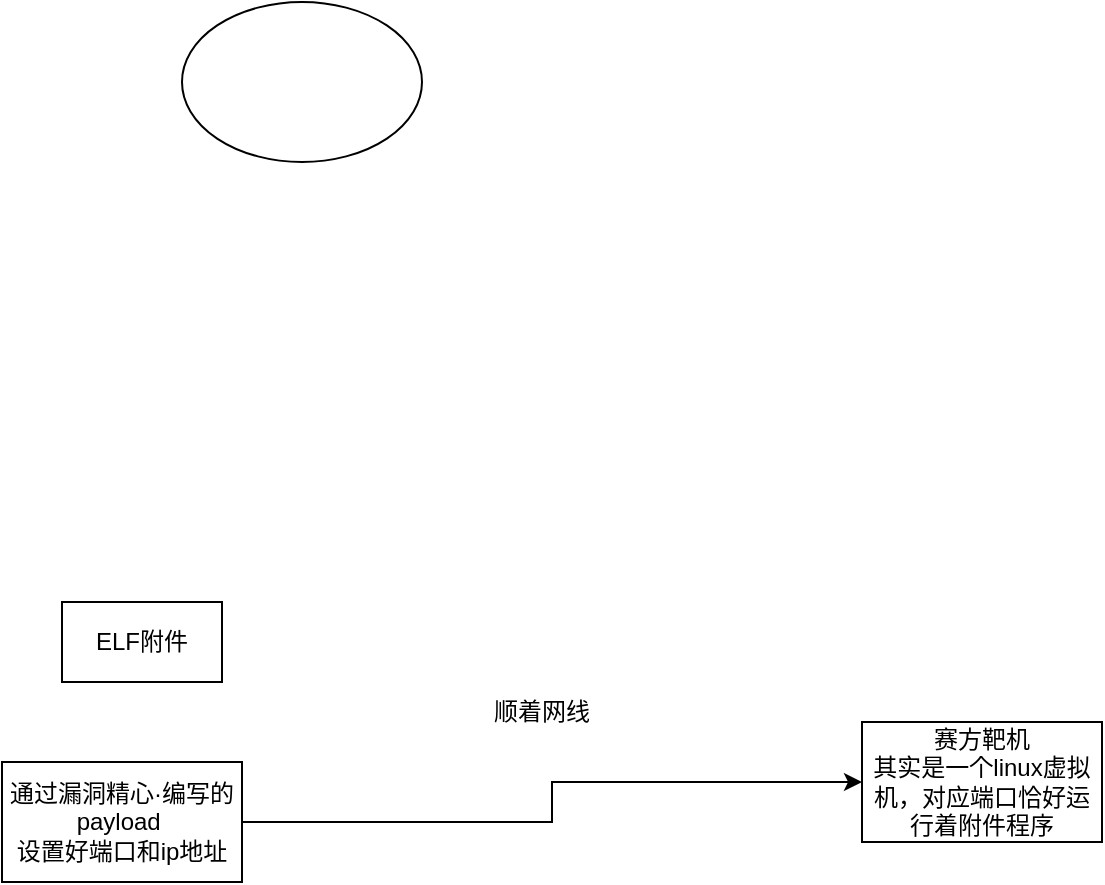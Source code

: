 <mxfile version="26.1.1">
  <diagram name="第 1 页" id="s_wQmr6N81XxAiEoRkL8">
    <mxGraphModel dx="1042" dy="1796" grid="1" gridSize="10" guides="1" tooltips="1" connect="1" arrows="1" fold="1" page="1" pageScale="1" pageWidth="827" pageHeight="1169" math="0" shadow="0">
      <root>
        <mxCell id="0" />
        <mxCell id="1" parent="0" />
        <mxCell id="_AaLgFBil8xgt6a195yZ-1" value="ELF附件" style="rounded=0;whiteSpace=wrap;html=1;" vertex="1" parent="1">
          <mxGeometry x="110" y="20" width="80" height="40" as="geometry" />
        </mxCell>
        <mxCell id="_AaLgFBil8xgt6a195yZ-2" value="赛方靶机&lt;div&gt;其实是一个linux虚拟机，对应端口恰好运行着附件程序&lt;/div&gt;" style="rounded=0;whiteSpace=wrap;html=1;" vertex="1" parent="1">
          <mxGeometry x="510" y="80" width="120" height="60" as="geometry" />
        </mxCell>
        <mxCell id="_AaLgFBil8xgt6a195yZ-4" style="edgeStyle=orthogonalEdgeStyle;rounded=0;orthogonalLoop=1;jettySize=auto;html=1;exitX=1;exitY=0.5;exitDx=0;exitDy=0;entryX=0;entryY=0.5;entryDx=0;entryDy=0;" edge="1" parent="1" source="_AaLgFBil8xgt6a195yZ-3" target="_AaLgFBil8xgt6a195yZ-2">
          <mxGeometry relative="1" as="geometry" />
        </mxCell>
        <mxCell id="_AaLgFBil8xgt6a195yZ-3" value="通过漏洞精心·编写的payload&amp;nbsp;&lt;div&gt;设置好端口和ip地址&lt;/div&gt;" style="rounded=0;whiteSpace=wrap;html=1;" vertex="1" parent="1">
          <mxGeometry x="80" y="100" width="120" height="60" as="geometry" />
        </mxCell>
        <mxCell id="_AaLgFBil8xgt6a195yZ-5" value="顺着网线" style="text;strokeColor=none;align=center;fillColor=none;html=1;verticalAlign=middle;whiteSpace=wrap;rounded=0;" vertex="1" parent="1">
          <mxGeometry x="320" y="60" width="60" height="30" as="geometry" />
        </mxCell>
        <mxCell id="_AaLgFBil8xgt6a195yZ-7" value="" style="ellipse;whiteSpace=wrap;html=1;" vertex="1" parent="1">
          <mxGeometry x="170" y="-280" width="120" height="80" as="geometry" />
        </mxCell>
      </root>
    </mxGraphModel>
  </diagram>
</mxfile>
